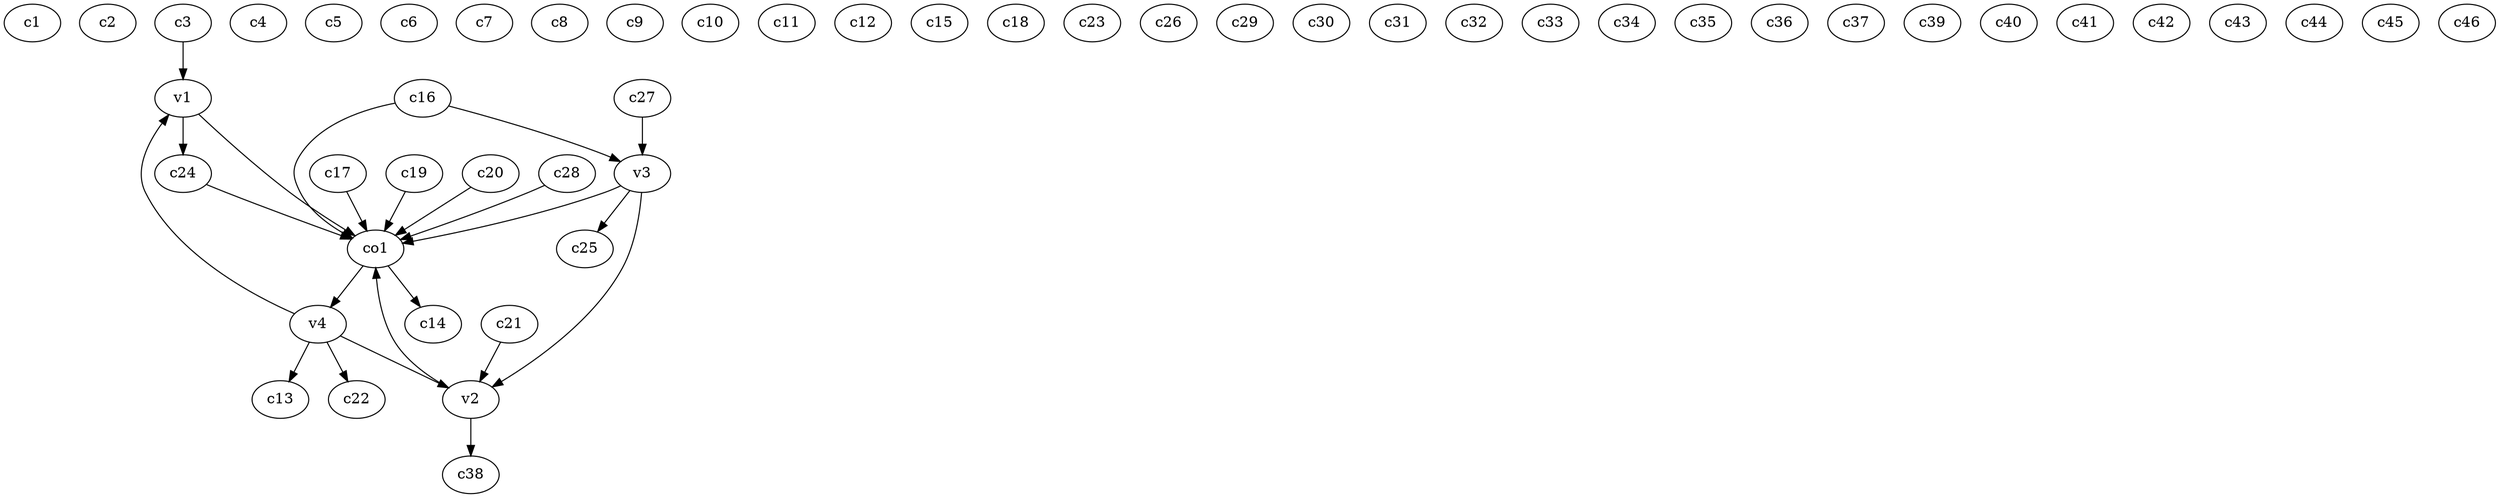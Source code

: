 strict digraph  {
c1;
c2;
c3;
c4;
c5;
c6;
c7;
c8;
c9;
c10;
c11;
c12;
c13;
c14;
c15;
c16;
c17;
c18;
c19;
c20;
c21;
c22;
c23;
c24;
c25;
c26;
c27;
c28;
c29;
c30;
c31;
c32;
c33;
c34;
c35;
c36;
c37;
c38;
c39;
c40;
c41;
c42;
c43;
c44;
c45;
c46;
v1;
v2;
v3;
v4;
co1;
c3 -> v1  [weight=1];
c16 -> v3  [weight=1];
c16 -> co1  [weight=1];
c17 -> co1  [weight=1];
c19 -> co1  [weight=1];
c20 -> co1  [weight=1];
c21 -> v2  [weight=1];
c24 -> co1  [weight=1];
c27 -> v3  [weight=1];
c28 -> co1  [weight=1];
v1 -> c24  [weight=1];
v1 -> co1  [weight=1];
v2 -> c38  [weight=1];
v2 -> co1  [weight=1];
v3 -> c25  [weight=1];
v3 -> v2  [weight=1];
v3 -> co1  [weight=1];
v4 -> c22  [weight=1];
v4 -> c13  [weight=1];
v4 -> v1  [weight=1];
v4 -> v2  [weight=1];
co1 -> c14  [weight=1];
co1 -> v4  [weight=1];
}
